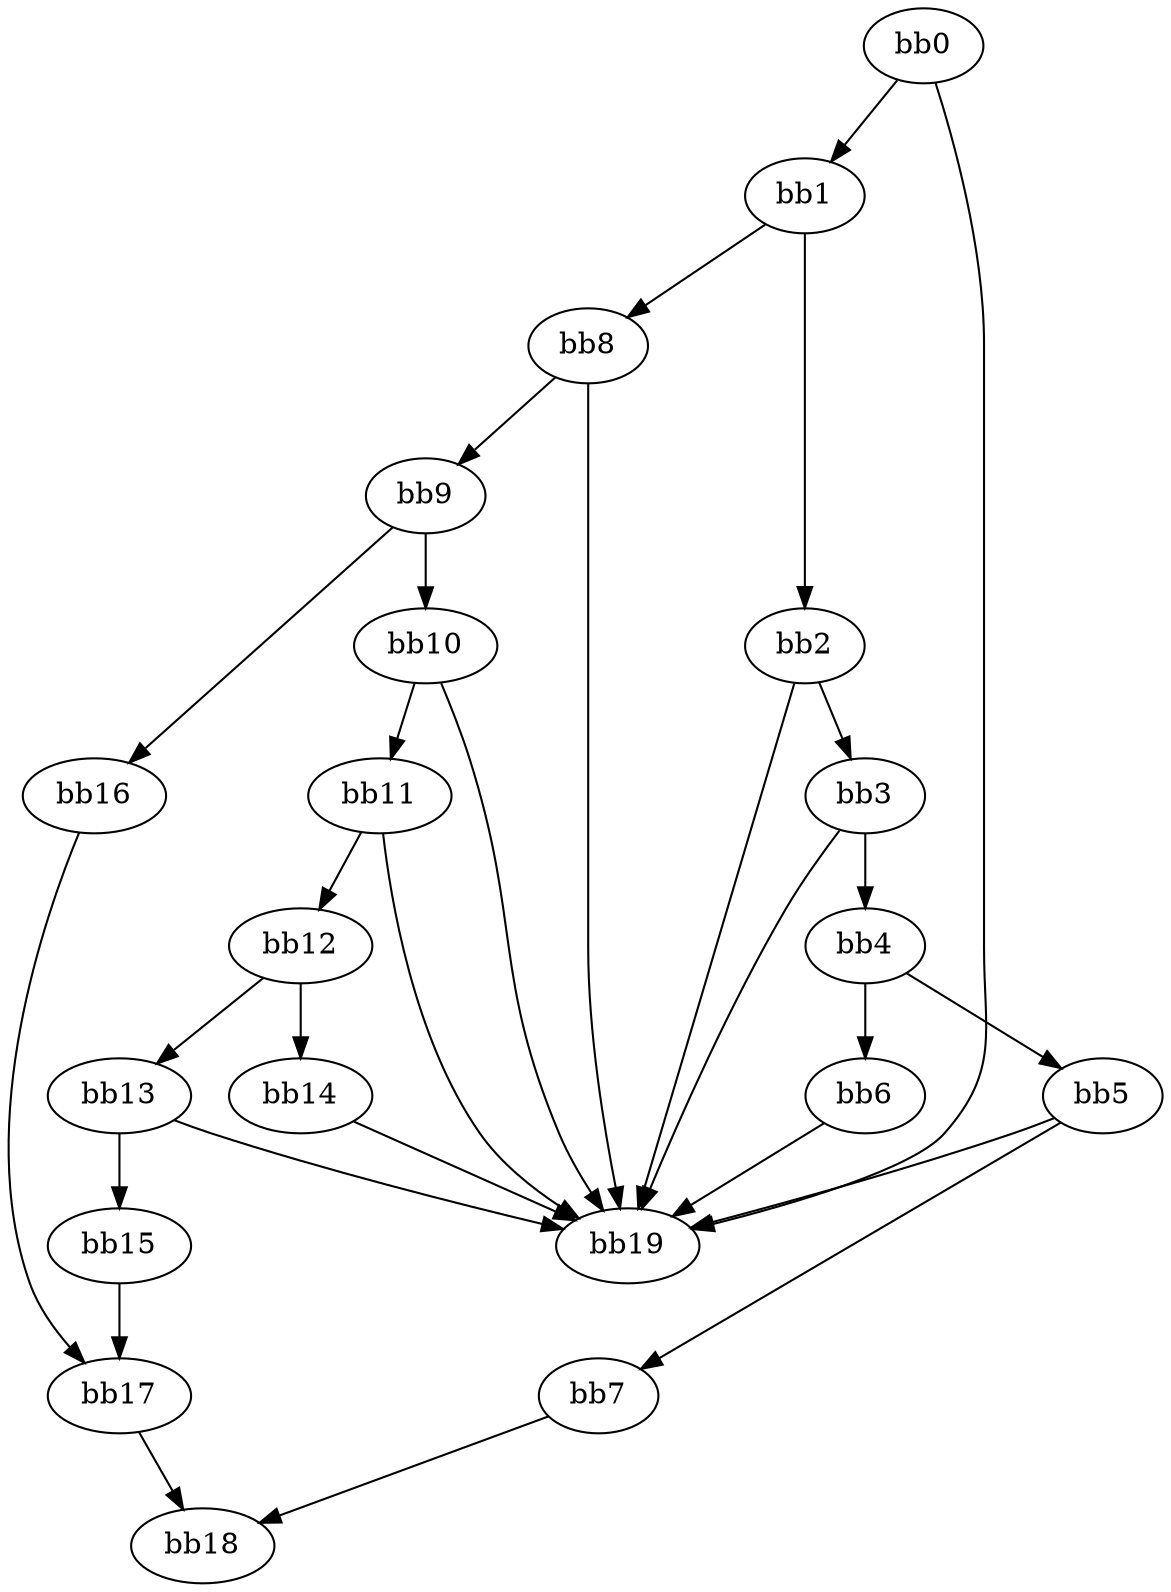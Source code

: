 digraph {
    0 [ label = "bb0\l" ]
    1 [ label = "bb1\l" ]
    2 [ label = "bb2\l" ]
    3 [ label = "bb3\l" ]
    4 [ label = "bb4\l" ]
    5 [ label = "bb5\l" ]
    6 [ label = "bb6\l" ]
    7 [ label = "bb7\l" ]
    8 [ label = "bb8\l" ]
    9 [ label = "bb9\l" ]
    10 [ label = "bb10\l" ]
    11 [ label = "bb11\l" ]
    12 [ label = "bb12\l" ]
    13 [ label = "bb13\l" ]
    14 [ label = "bb14\l" ]
    15 [ label = "bb15\l" ]
    16 [ label = "bb16\l" ]
    17 [ label = "bb17\l" ]
    18 [ label = "bb18\l" ]
    19 [ label = "bb19\l" ]
    0 -> 1 [ ]
    0 -> 19 [ ]
    1 -> 2 [ ]
    1 -> 8 [ ]
    2 -> 3 [ ]
    2 -> 19 [ ]
    3 -> 4 [ ]
    3 -> 19 [ ]
    4 -> 5 [ ]
    4 -> 6 [ ]
    5 -> 7 [ ]
    5 -> 19 [ ]
    6 -> 19 [ ]
    7 -> 18 [ ]
    8 -> 9 [ ]
    8 -> 19 [ ]
    9 -> 10 [ ]
    9 -> 16 [ ]
    10 -> 11 [ ]
    10 -> 19 [ ]
    11 -> 12 [ ]
    11 -> 19 [ ]
    12 -> 13 [ ]
    12 -> 14 [ ]
    13 -> 15 [ ]
    13 -> 19 [ ]
    14 -> 19 [ ]
    15 -> 17 [ ]
    16 -> 17 [ ]
    17 -> 18 [ ]
}

